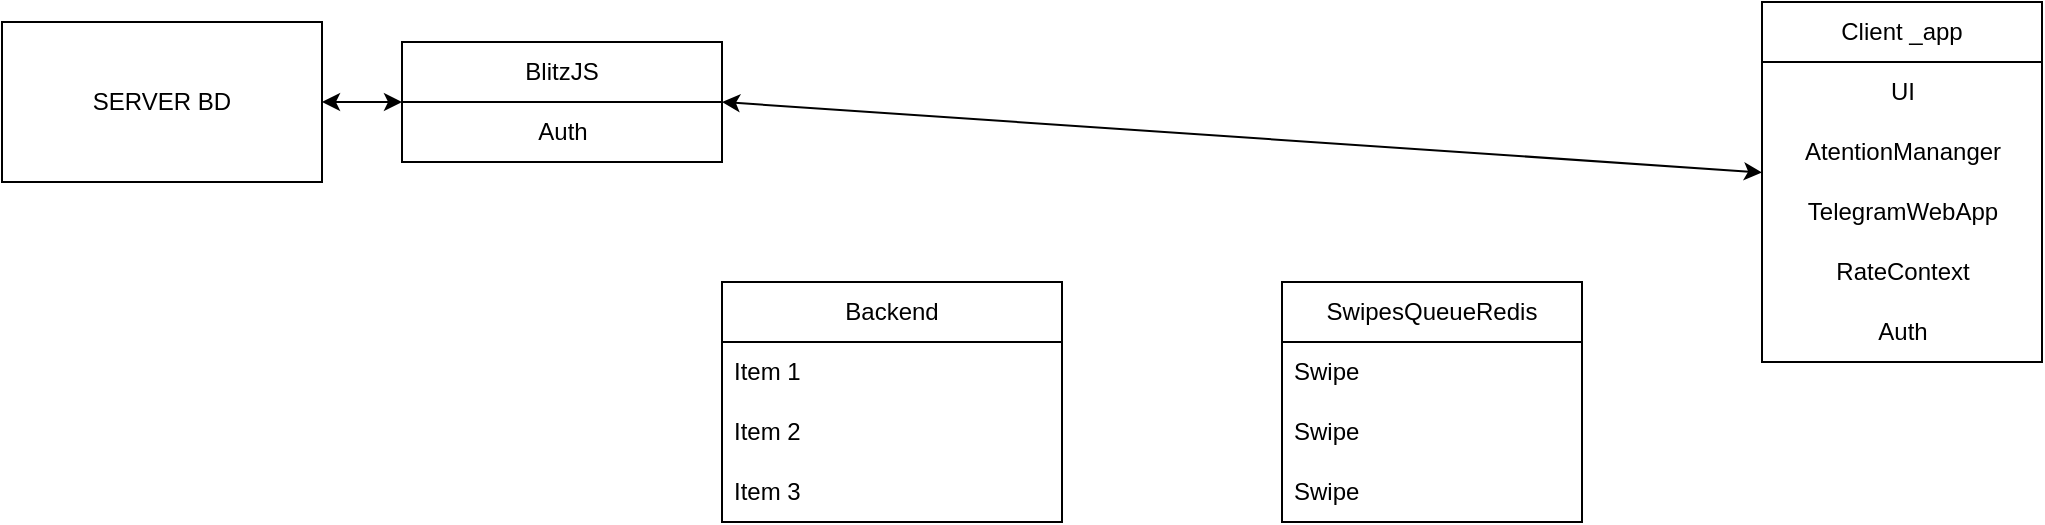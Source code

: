 <mxfile version="24.2.1" type="github">
  <diagram id="R2lEEEUBdFMjLlhIrx00" name="Page-1">
    <mxGraphModel dx="1386" dy="791" grid="1" gridSize="10" guides="1" tooltips="1" connect="1" arrows="1" fold="1" page="1" pageScale="1" pageWidth="850" pageHeight="1100" math="0" shadow="0" extFonts="Permanent Marker^https://fonts.googleapis.com/css?family=Permanent+Marker">
      <root>
        <mxCell id="0" />
        <mxCell id="1" parent="0" />
        <mxCell id="baZvLV1xGzU5PAvC9QmE-1" value="BlitzJS" style="swimlane;fontStyle=0;childLayout=stackLayout;horizontal=1;startSize=30;horizontalStack=0;resizeParent=1;resizeParentMax=0;resizeLast=0;collapsible=1;marginBottom=0;whiteSpace=wrap;html=1;" vertex="1" parent="1">
          <mxGeometry x="240" y="40" width="160" height="60" as="geometry" />
        </mxCell>
        <mxCell id="baZvLV1xGzU5PAvC9QmE-30" value="Auth" style="text;html=1;align=center;verticalAlign=middle;resizable=0;points=[];autosize=1;strokeColor=none;fillColor=none;" vertex="1" parent="baZvLV1xGzU5PAvC9QmE-1">
          <mxGeometry y="30" width="160" height="30" as="geometry" />
        </mxCell>
        <mxCell id="baZvLV1xGzU5PAvC9QmE-5" value="Client _app" style="swimlane;fontStyle=0;childLayout=stackLayout;horizontal=1;startSize=30;horizontalStack=0;resizeParent=1;resizeParentMax=0;resizeLast=0;collapsible=1;marginBottom=0;whiteSpace=wrap;html=1;" vertex="1" parent="1">
          <mxGeometry x="920" y="20" width="140" height="180" as="geometry" />
        </mxCell>
        <mxCell id="baZvLV1xGzU5PAvC9QmE-8" value="UI" style="text;html=1;align=center;verticalAlign=middle;resizable=0;points=[];autosize=1;strokeColor=none;fillColor=none;" vertex="1" parent="baZvLV1xGzU5PAvC9QmE-5">
          <mxGeometry y="30" width="140" height="30" as="geometry" />
        </mxCell>
        <mxCell id="baZvLV1xGzU5PAvC9QmE-14" value="AtentionMananger" style="text;html=1;align=center;verticalAlign=middle;resizable=0;points=[];autosize=1;strokeColor=none;fillColor=none;" vertex="1" parent="baZvLV1xGzU5PAvC9QmE-5">
          <mxGeometry y="60" width="140" height="30" as="geometry" />
        </mxCell>
        <mxCell id="baZvLV1xGzU5PAvC9QmE-18" value="TelegramWebApp" style="text;html=1;align=center;verticalAlign=middle;resizable=0;points=[];autosize=1;strokeColor=none;fillColor=none;" vertex="1" parent="baZvLV1xGzU5PAvC9QmE-5">
          <mxGeometry y="90" width="140" height="30" as="geometry" />
        </mxCell>
        <mxCell id="baZvLV1xGzU5PAvC9QmE-28" value="RateContext" style="text;html=1;align=center;verticalAlign=middle;resizable=0;points=[];autosize=1;strokeColor=none;fillColor=none;" vertex="1" parent="baZvLV1xGzU5PAvC9QmE-5">
          <mxGeometry y="120" width="140" height="30" as="geometry" />
        </mxCell>
        <mxCell id="baZvLV1xGzU5PAvC9QmE-29" value="Auth" style="text;html=1;align=center;verticalAlign=middle;resizable=0;points=[];autosize=1;strokeColor=none;fillColor=none;" vertex="1" parent="baZvLV1xGzU5PAvC9QmE-5">
          <mxGeometry y="150" width="140" height="30" as="geometry" />
        </mxCell>
        <mxCell id="baZvLV1xGzU5PAvC9QmE-6" value="SERVER BD" style="rounded=0;whiteSpace=wrap;html=1;" vertex="1" parent="1">
          <mxGeometry x="40" y="30" width="160" height="80" as="geometry" />
        </mxCell>
        <mxCell id="baZvLV1xGzU5PAvC9QmE-10" value="SwipesQueueRedis" style="swimlane;fontStyle=0;childLayout=stackLayout;horizontal=1;startSize=30;horizontalStack=0;resizeParent=1;resizeParentMax=0;resizeLast=0;collapsible=1;marginBottom=0;whiteSpace=wrap;html=1;" vertex="1" parent="1">
          <mxGeometry x="680" y="160" width="150" height="120" as="geometry" />
        </mxCell>
        <mxCell id="baZvLV1xGzU5PAvC9QmE-11" value="Swipe" style="text;strokeColor=none;fillColor=none;align=left;verticalAlign=middle;spacingLeft=4;spacingRight=4;overflow=hidden;points=[[0,0.5],[1,0.5]];portConstraint=eastwest;rotatable=0;whiteSpace=wrap;html=1;" vertex="1" parent="baZvLV1xGzU5PAvC9QmE-10">
          <mxGeometry y="30" width="150" height="30" as="geometry" />
        </mxCell>
        <mxCell id="baZvLV1xGzU5PAvC9QmE-15" value="Swipe" style="text;strokeColor=none;fillColor=none;align=left;verticalAlign=middle;spacingLeft=4;spacingRight=4;overflow=hidden;points=[[0,0.5],[1,0.5]];portConstraint=eastwest;rotatable=0;whiteSpace=wrap;html=1;" vertex="1" parent="baZvLV1xGzU5PAvC9QmE-10">
          <mxGeometry y="60" width="150" height="30" as="geometry" />
        </mxCell>
        <mxCell id="baZvLV1xGzU5PAvC9QmE-16" value="Swipe" style="text;strokeColor=none;fillColor=none;align=left;verticalAlign=middle;spacingLeft=4;spacingRight=4;overflow=hidden;points=[[0,0.5],[1,0.5]];portConstraint=eastwest;rotatable=0;whiteSpace=wrap;html=1;" vertex="1" parent="baZvLV1xGzU5PAvC9QmE-10">
          <mxGeometry y="90" width="150" height="30" as="geometry" />
        </mxCell>
        <mxCell id="baZvLV1xGzU5PAvC9QmE-19" value="Backend" style="swimlane;fontStyle=0;childLayout=stackLayout;horizontal=1;startSize=30;horizontalStack=0;resizeParent=1;resizeParentMax=0;resizeLast=0;collapsible=1;marginBottom=0;whiteSpace=wrap;html=1;" vertex="1" parent="1">
          <mxGeometry x="400" y="160" width="170" height="120" as="geometry" />
        </mxCell>
        <mxCell id="baZvLV1xGzU5PAvC9QmE-20" value="Item 1" style="text;strokeColor=none;fillColor=none;align=left;verticalAlign=middle;spacingLeft=4;spacingRight=4;overflow=hidden;points=[[0,0.5],[1,0.5]];portConstraint=eastwest;rotatable=0;whiteSpace=wrap;html=1;" vertex="1" parent="baZvLV1xGzU5PAvC9QmE-19">
          <mxGeometry y="30" width="170" height="30" as="geometry" />
        </mxCell>
        <mxCell id="baZvLV1xGzU5PAvC9QmE-21" value="Item 2" style="text;strokeColor=none;fillColor=none;align=left;verticalAlign=middle;spacingLeft=4;spacingRight=4;overflow=hidden;points=[[0,0.5],[1,0.5]];portConstraint=eastwest;rotatable=0;whiteSpace=wrap;html=1;" vertex="1" parent="baZvLV1xGzU5PAvC9QmE-19">
          <mxGeometry y="60" width="170" height="30" as="geometry" />
        </mxCell>
        <mxCell id="baZvLV1xGzU5PAvC9QmE-22" value="Item 3" style="text;strokeColor=none;fillColor=none;align=left;verticalAlign=middle;spacingLeft=4;spacingRight=4;overflow=hidden;points=[[0,0.5],[1,0.5]];portConstraint=eastwest;rotatable=0;whiteSpace=wrap;html=1;" vertex="1" parent="baZvLV1xGzU5PAvC9QmE-19">
          <mxGeometry y="90" width="170" height="30" as="geometry" />
        </mxCell>
        <mxCell id="baZvLV1xGzU5PAvC9QmE-25" value="" style="endArrow=classic;startArrow=classic;html=1;rounded=0;exitX=1;exitY=0.5;exitDx=0;exitDy=0;entryX=0;entryY=0.5;entryDx=0;entryDy=0;" edge="1" parent="1" source="baZvLV1xGzU5PAvC9QmE-6" target="baZvLV1xGzU5PAvC9QmE-1">
          <mxGeometry width="50" height="50" relative="1" as="geometry">
            <mxPoint x="400" y="330" as="sourcePoint" />
            <mxPoint x="250" y="90" as="targetPoint" />
          </mxGeometry>
        </mxCell>
        <mxCell id="baZvLV1xGzU5PAvC9QmE-26" value="" style="endArrow=classic;startArrow=classic;html=1;rounded=0;exitX=1;exitY=0.5;exitDx=0;exitDy=0;" edge="1" parent="1" source="baZvLV1xGzU5PAvC9QmE-1" target="baZvLV1xGzU5PAvC9QmE-5">
          <mxGeometry width="50" height="50" relative="1" as="geometry">
            <mxPoint x="210" y="90" as="sourcePoint" />
            <mxPoint x="250" y="90" as="targetPoint" />
          </mxGeometry>
        </mxCell>
      </root>
    </mxGraphModel>
  </diagram>
</mxfile>

